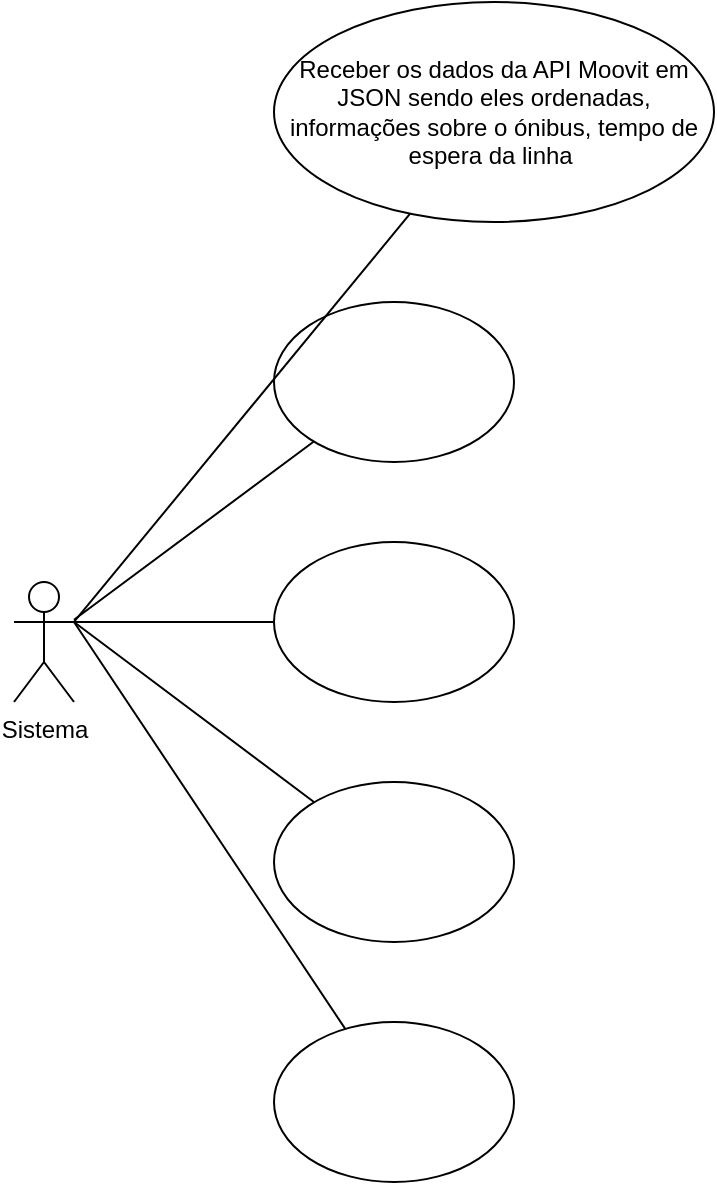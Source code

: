 <mxfile version="24.2.5" type="github">
  <diagram name="Página-1" id="b96ssU66Ucx9uO2PybQJ">
    <mxGraphModel dx="1434" dy="1957" grid="1" gridSize="10" guides="1" tooltips="1" connect="1" arrows="1" fold="1" page="1" pageScale="1" pageWidth="827" pageHeight="1169" math="0" shadow="0">
      <root>
        <mxCell id="0" />
        <mxCell id="1" parent="0" />
        <mxCell id="N5TBgAb3mPvJIya9Ody1-1" value="Sistema" style="shape=umlActor;verticalLabelPosition=bottom;verticalAlign=top;html=1;outlineConnect=0;" vertex="1" parent="1">
          <mxGeometry x="40" y="180" width="30" height="60" as="geometry" />
        </mxCell>
        <mxCell id="N5TBgAb3mPvJIya9Ody1-2" value="" style="ellipse;whiteSpace=wrap;html=1;" vertex="1" parent="1">
          <mxGeometry x="170" y="40" width="120" height="80" as="geometry" />
        </mxCell>
        <mxCell id="N5TBgAb3mPvJIya9Ody1-3" value="" style="ellipse;whiteSpace=wrap;html=1;" vertex="1" parent="1">
          <mxGeometry x="170" y="160" width="120" height="80" as="geometry" />
        </mxCell>
        <mxCell id="N5TBgAb3mPvJIya9Ody1-4" value="" style="ellipse;whiteSpace=wrap;html=1;" vertex="1" parent="1">
          <mxGeometry x="170" y="280" width="120" height="80" as="geometry" />
        </mxCell>
        <mxCell id="N5TBgAb3mPvJIya9Ody1-5" value="" style="endArrow=none;html=1;rounded=0;" edge="1" parent="1" source="N5TBgAb3mPvJIya9Ody1-1" target="N5TBgAb3mPvJIya9Ody1-2">
          <mxGeometry width="50" height="50" relative="1" as="geometry">
            <mxPoint x="110" y="200" as="sourcePoint" />
            <mxPoint x="160" y="150" as="targetPoint" />
          </mxGeometry>
        </mxCell>
        <mxCell id="N5TBgAb3mPvJIya9Ody1-6" value="" style="endArrow=none;html=1;rounded=0;exitX=1;exitY=0.333;exitDx=0;exitDy=0;exitPerimeter=0;" edge="1" parent="1" source="N5TBgAb3mPvJIya9Ody1-1" target="N5TBgAb3mPvJIya9Ody1-3">
          <mxGeometry width="50" height="50" relative="1" as="geometry">
            <mxPoint x="70" y="230" as="sourcePoint" />
            <mxPoint x="170" y="240" as="targetPoint" />
          </mxGeometry>
        </mxCell>
        <mxCell id="N5TBgAb3mPvJIya9Ody1-7" value="" style="endArrow=none;html=1;rounded=0;exitX=1;exitY=0.333;exitDx=0;exitDy=0;exitPerimeter=0;" edge="1" parent="1" source="N5TBgAb3mPvJIya9Ody1-1" target="N5TBgAb3mPvJIya9Ody1-4">
          <mxGeometry width="50" height="50" relative="1" as="geometry">
            <mxPoint x="120" y="280" as="sourcePoint" />
            <mxPoint x="170" y="330" as="targetPoint" />
          </mxGeometry>
        </mxCell>
        <mxCell id="N5TBgAb3mPvJIya9Ody1-10" value="Receber os dados da API Moovit em JSON sendo eles ordenadas, informações sobre o ónibus, tempo de espera da linha&amp;nbsp;" style="ellipse;whiteSpace=wrap;html=1;" vertex="1" parent="1">
          <mxGeometry x="170" y="-110" width="220" height="110" as="geometry" />
        </mxCell>
        <mxCell id="N5TBgAb3mPvJIya9Ody1-11" value="" style="ellipse;whiteSpace=wrap;html=1;" vertex="1" parent="1">
          <mxGeometry x="170" y="400" width="120" height="80" as="geometry" />
        </mxCell>
        <mxCell id="N5TBgAb3mPvJIya9Ody1-14" value="" style="endArrow=none;html=1;rounded=0;exitX=1;exitY=0.333;exitDx=0;exitDy=0;exitPerimeter=0;" edge="1" parent="1" source="N5TBgAb3mPvJIya9Ody1-1" target="N5TBgAb3mPvJIya9Ody1-10">
          <mxGeometry width="50" height="50" relative="1" as="geometry">
            <mxPoint x="60" y="90" as="sourcePoint" />
            <mxPoint x="110" y="40" as="targetPoint" />
          </mxGeometry>
        </mxCell>
        <mxCell id="N5TBgAb3mPvJIya9Ody1-15" value="" style="endArrow=none;html=1;rounded=0;entryX=1;entryY=0.333;entryDx=0;entryDy=0;entryPerimeter=0;" edge="1" parent="1" source="N5TBgAb3mPvJIya9Ody1-11" target="N5TBgAb3mPvJIya9Ody1-1">
          <mxGeometry width="50" height="50" relative="1" as="geometry">
            <mxPoint x="90" y="470" as="sourcePoint" />
            <mxPoint x="140" y="420" as="targetPoint" />
          </mxGeometry>
        </mxCell>
      </root>
    </mxGraphModel>
  </diagram>
</mxfile>
